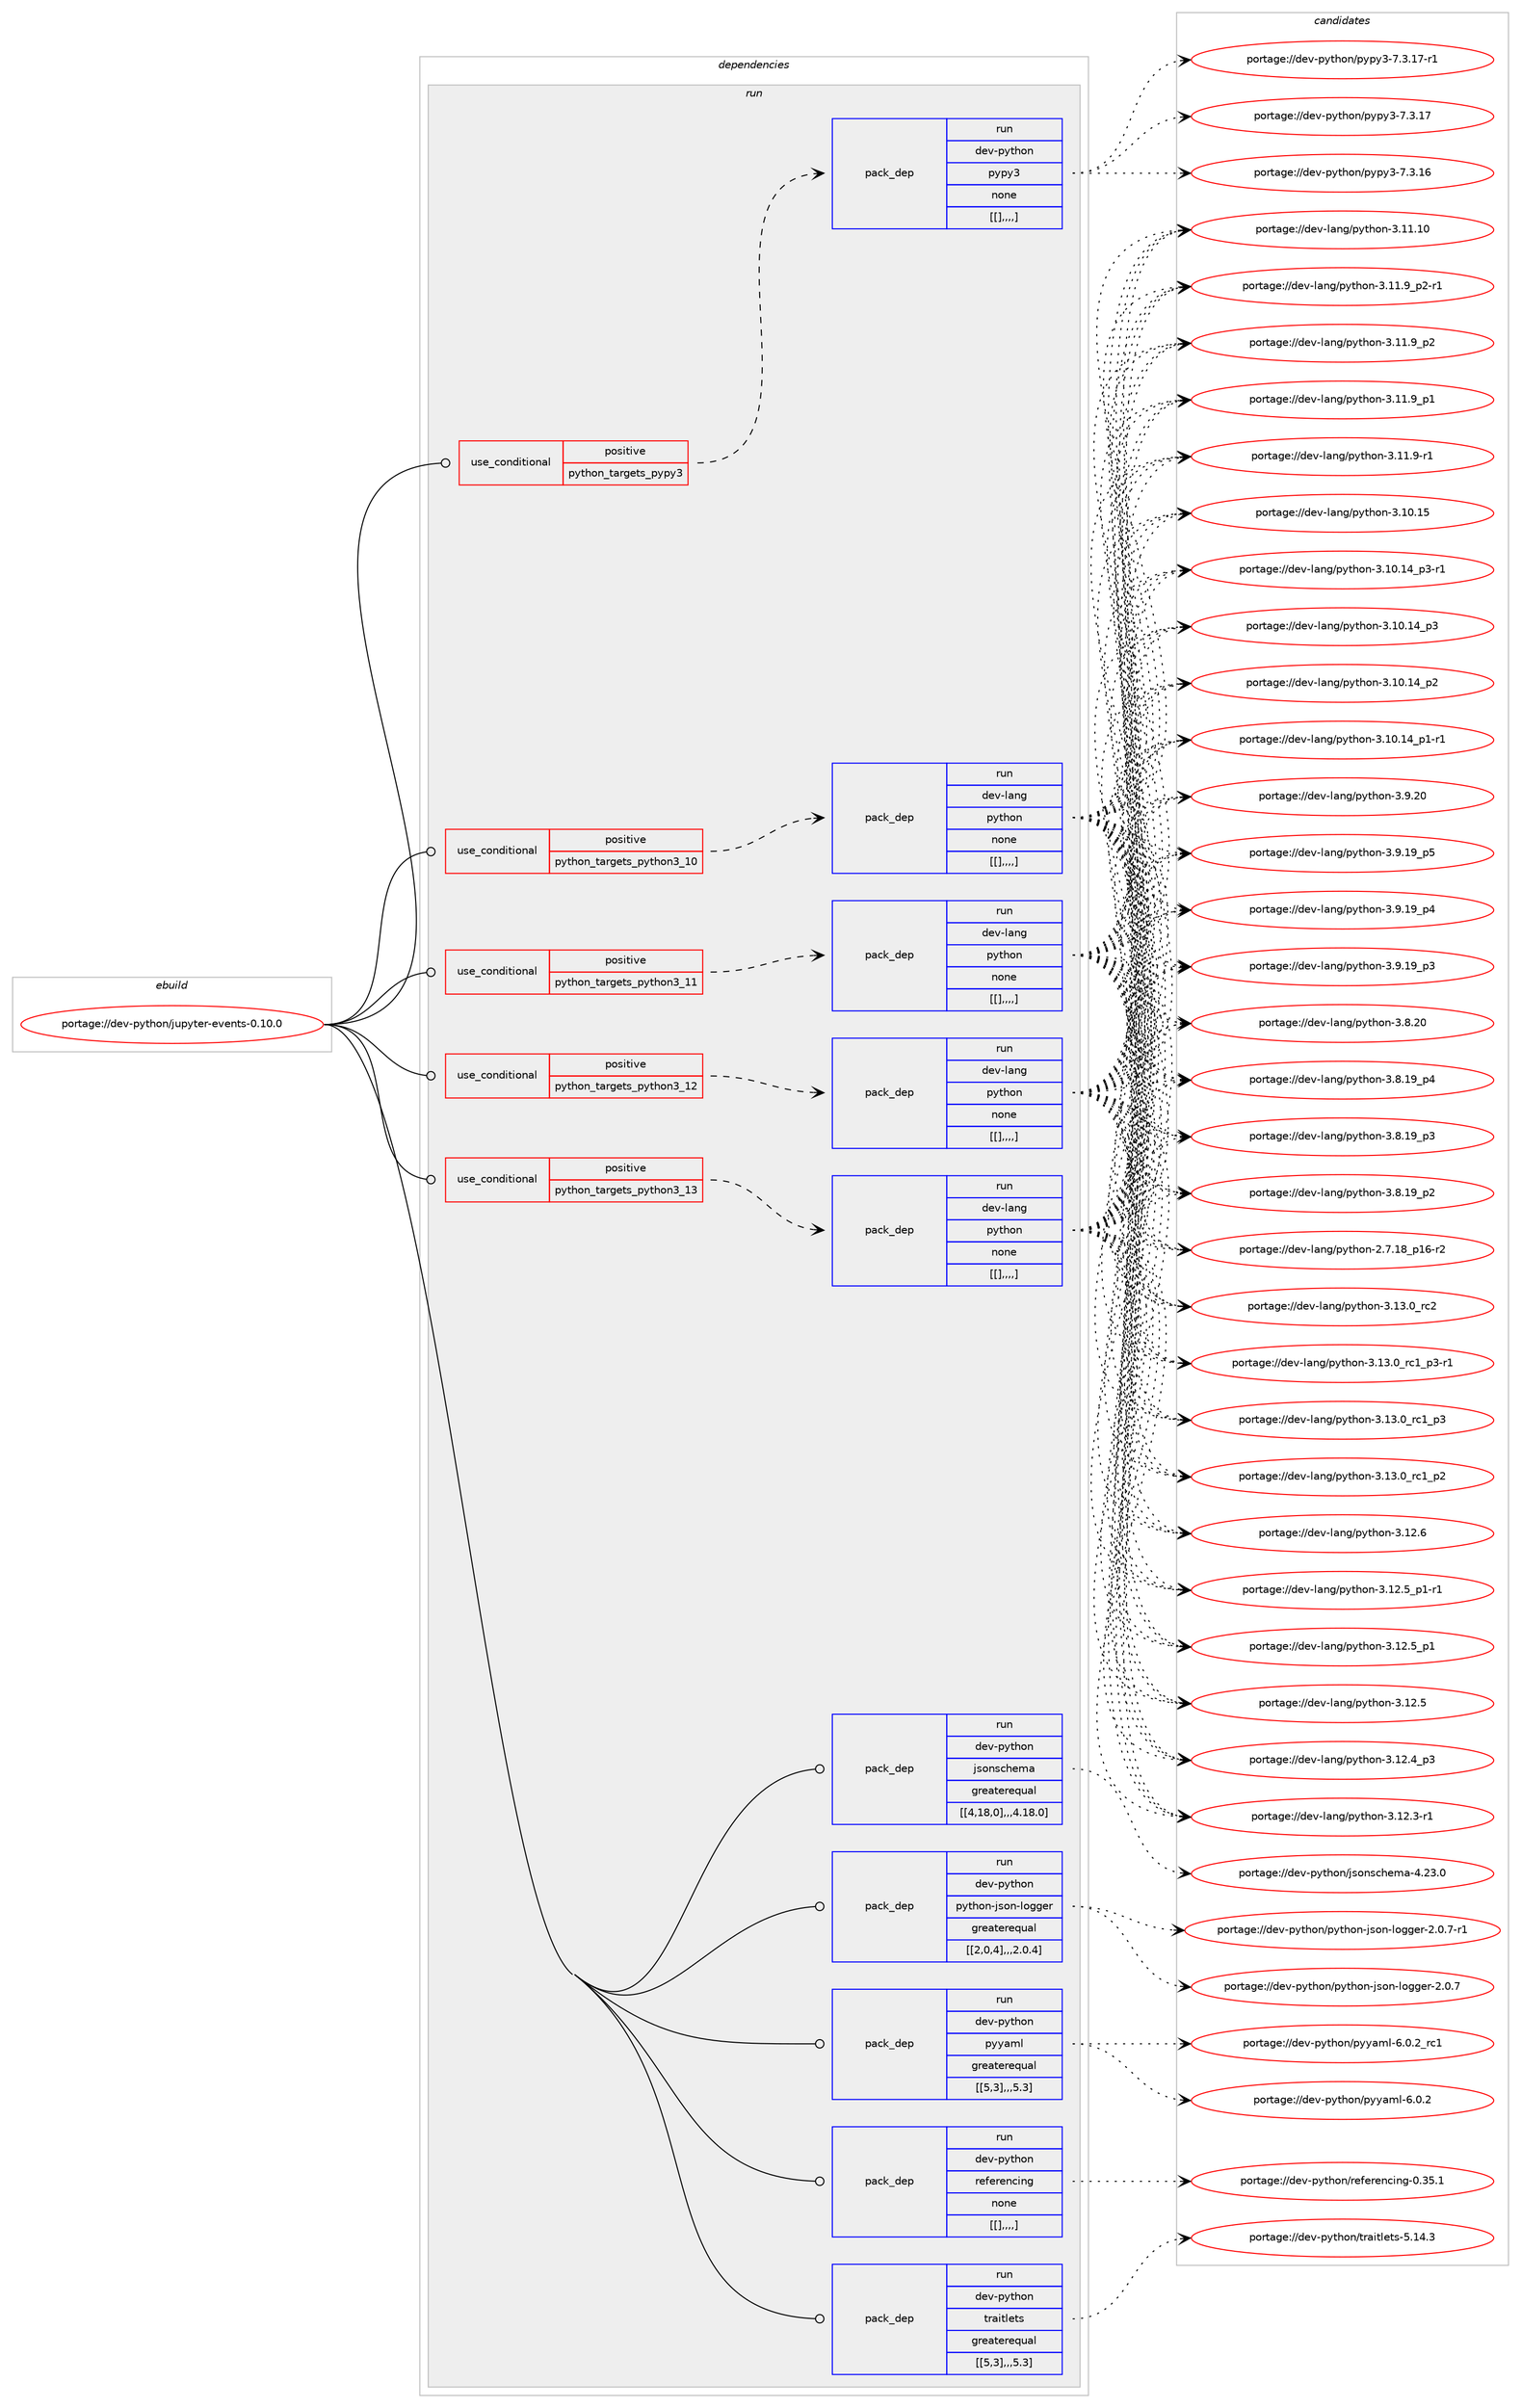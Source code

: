 digraph prolog {

# *************
# Graph options
# *************

newrank=true;
concentrate=true;
compound=true;
graph [rankdir=LR,fontname=Helvetica,fontsize=10,ranksep=1.5];#, ranksep=2.5, nodesep=0.2];
edge  [arrowhead=vee];
node  [fontname=Helvetica,fontsize=10];

# **********
# The ebuild
# **********

subgraph cluster_leftcol {
color=gray;
label=<<i>ebuild</i>>;
id [label="portage://dev-python/jupyter-events-0.10.0", color=red, width=4, href="../dev-python/jupyter-events-0.10.0.svg"];
}

# ****************
# The dependencies
# ****************

subgraph cluster_midcol {
color=gray;
label=<<i>dependencies</i>>;
subgraph cluster_compile {
fillcolor="#eeeeee";
style=filled;
label=<<i>compile</i>>;
}
subgraph cluster_compileandrun {
fillcolor="#eeeeee";
style=filled;
label=<<i>compile and run</i>>;
}
subgraph cluster_run {
fillcolor="#eeeeee";
style=filled;
label=<<i>run</i>>;
subgraph cond34602 {
dependency150243 [label=<<TABLE BORDER="0" CELLBORDER="1" CELLSPACING="0" CELLPADDING="4"><TR><TD ROWSPAN="3" CELLPADDING="10">use_conditional</TD></TR><TR><TD>positive</TD></TR><TR><TD>python_targets_pypy3</TD></TR></TABLE>>, shape=none, color=red];
subgraph pack114423 {
dependency150244 [label=<<TABLE BORDER="0" CELLBORDER="1" CELLSPACING="0" CELLPADDING="4" WIDTH="220"><TR><TD ROWSPAN="6" CELLPADDING="30">pack_dep</TD></TR><TR><TD WIDTH="110">run</TD></TR><TR><TD>dev-python</TD></TR><TR><TD>pypy3</TD></TR><TR><TD>none</TD></TR><TR><TD>[[],,,,]</TD></TR></TABLE>>, shape=none, color=blue];
}
dependency150243:e -> dependency150244:w [weight=20,style="dashed",arrowhead="vee"];
}
id:e -> dependency150243:w [weight=20,style="solid",arrowhead="odot"];
subgraph cond34603 {
dependency150245 [label=<<TABLE BORDER="0" CELLBORDER="1" CELLSPACING="0" CELLPADDING="4"><TR><TD ROWSPAN="3" CELLPADDING="10">use_conditional</TD></TR><TR><TD>positive</TD></TR><TR><TD>python_targets_python3_10</TD></TR></TABLE>>, shape=none, color=red];
subgraph pack114424 {
dependency150246 [label=<<TABLE BORDER="0" CELLBORDER="1" CELLSPACING="0" CELLPADDING="4" WIDTH="220"><TR><TD ROWSPAN="6" CELLPADDING="30">pack_dep</TD></TR><TR><TD WIDTH="110">run</TD></TR><TR><TD>dev-lang</TD></TR><TR><TD>python</TD></TR><TR><TD>none</TD></TR><TR><TD>[[],,,,]</TD></TR></TABLE>>, shape=none, color=blue];
}
dependency150245:e -> dependency150246:w [weight=20,style="dashed",arrowhead="vee"];
}
id:e -> dependency150245:w [weight=20,style="solid",arrowhead="odot"];
subgraph cond34604 {
dependency150247 [label=<<TABLE BORDER="0" CELLBORDER="1" CELLSPACING="0" CELLPADDING="4"><TR><TD ROWSPAN="3" CELLPADDING="10">use_conditional</TD></TR><TR><TD>positive</TD></TR><TR><TD>python_targets_python3_11</TD></TR></TABLE>>, shape=none, color=red];
subgraph pack114425 {
dependency150248 [label=<<TABLE BORDER="0" CELLBORDER="1" CELLSPACING="0" CELLPADDING="4" WIDTH="220"><TR><TD ROWSPAN="6" CELLPADDING="30">pack_dep</TD></TR><TR><TD WIDTH="110">run</TD></TR><TR><TD>dev-lang</TD></TR><TR><TD>python</TD></TR><TR><TD>none</TD></TR><TR><TD>[[],,,,]</TD></TR></TABLE>>, shape=none, color=blue];
}
dependency150247:e -> dependency150248:w [weight=20,style="dashed",arrowhead="vee"];
}
id:e -> dependency150247:w [weight=20,style="solid",arrowhead="odot"];
subgraph cond34605 {
dependency150249 [label=<<TABLE BORDER="0" CELLBORDER="1" CELLSPACING="0" CELLPADDING="4"><TR><TD ROWSPAN="3" CELLPADDING="10">use_conditional</TD></TR><TR><TD>positive</TD></TR><TR><TD>python_targets_python3_12</TD></TR></TABLE>>, shape=none, color=red];
subgraph pack114426 {
dependency150250 [label=<<TABLE BORDER="0" CELLBORDER="1" CELLSPACING="0" CELLPADDING="4" WIDTH="220"><TR><TD ROWSPAN="6" CELLPADDING="30">pack_dep</TD></TR><TR><TD WIDTH="110">run</TD></TR><TR><TD>dev-lang</TD></TR><TR><TD>python</TD></TR><TR><TD>none</TD></TR><TR><TD>[[],,,,]</TD></TR></TABLE>>, shape=none, color=blue];
}
dependency150249:e -> dependency150250:w [weight=20,style="dashed",arrowhead="vee"];
}
id:e -> dependency150249:w [weight=20,style="solid",arrowhead="odot"];
subgraph cond34606 {
dependency150251 [label=<<TABLE BORDER="0" CELLBORDER="1" CELLSPACING="0" CELLPADDING="4"><TR><TD ROWSPAN="3" CELLPADDING="10">use_conditional</TD></TR><TR><TD>positive</TD></TR><TR><TD>python_targets_python3_13</TD></TR></TABLE>>, shape=none, color=red];
subgraph pack114427 {
dependency150252 [label=<<TABLE BORDER="0" CELLBORDER="1" CELLSPACING="0" CELLPADDING="4" WIDTH="220"><TR><TD ROWSPAN="6" CELLPADDING="30">pack_dep</TD></TR><TR><TD WIDTH="110">run</TD></TR><TR><TD>dev-lang</TD></TR><TR><TD>python</TD></TR><TR><TD>none</TD></TR><TR><TD>[[],,,,]</TD></TR></TABLE>>, shape=none, color=blue];
}
dependency150251:e -> dependency150252:w [weight=20,style="dashed",arrowhead="vee"];
}
id:e -> dependency150251:w [weight=20,style="solid",arrowhead="odot"];
subgraph pack114428 {
dependency150253 [label=<<TABLE BORDER="0" CELLBORDER="1" CELLSPACING="0" CELLPADDING="4" WIDTH="220"><TR><TD ROWSPAN="6" CELLPADDING="30">pack_dep</TD></TR><TR><TD WIDTH="110">run</TD></TR><TR><TD>dev-python</TD></TR><TR><TD>jsonschema</TD></TR><TR><TD>greaterequal</TD></TR><TR><TD>[[4,18,0],,,4.18.0]</TD></TR></TABLE>>, shape=none, color=blue];
}
id:e -> dependency150253:w [weight=20,style="solid",arrowhead="odot"];
subgraph pack114429 {
dependency150254 [label=<<TABLE BORDER="0" CELLBORDER="1" CELLSPACING="0" CELLPADDING="4" WIDTH="220"><TR><TD ROWSPAN="6" CELLPADDING="30">pack_dep</TD></TR><TR><TD WIDTH="110">run</TD></TR><TR><TD>dev-python</TD></TR><TR><TD>python-json-logger</TD></TR><TR><TD>greaterequal</TD></TR><TR><TD>[[2,0,4],,,2.0.4]</TD></TR></TABLE>>, shape=none, color=blue];
}
id:e -> dependency150254:w [weight=20,style="solid",arrowhead="odot"];
subgraph pack114430 {
dependency150255 [label=<<TABLE BORDER="0" CELLBORDER="1" CELLSPACING="0" CELLPADDING="4" WIDTH="220"><TR><TD ROWSPAN="6" CELLPADDING="30">pack_dep</TD></TR><TR><TD WIDTH="110">run</TD></TR><TR><TD>dev-python</TD></TR><TR><TD>pyyaml</TD></TR><TR><TD>greaterequal</TD></TR><TR><TD>[[5,3],,,5.3]</TD></TR></TABLE>>, shape=none, color=blue];
}
id:e -> dependency150255:w [weight=20,style="solid",arrowhead="odot"];
subgraph pack114431 {
dependency150256 [label=<<TABLE BORDER="0" CELLBORDER="1" CELLSPACING="0" CELLPADDING="4" WIDTH="220"><TR><TD ROWSPAN="6" CELLPADDING="30">pack_dep</TD></TR><TR><TD WIDTH="110">run</TD></TR><TR><TD>dev-python</TD></TR><TR><TD>referencing</TD></TR><TR><TD>none</TD></TR><TR><TD>[[],,,,]</TD></TR></TABLE>>, shape=none, color=blue];
}
id:e -> dependency150256:w [weight=20,style="solid",arrowhead="odot"];
subgraph pack114432 {
dependency150257 [label=<<TABLE BORDER="0" CELLBORDER="1" CELLSPACING="0" CELLPADDING="4" WIDTH="220"><TR><TD ROWSPAN="6" CELLPADDING="30">pack_dep</TD></TR><TR><TD WIDTH="110">run</TD></TR><TR><TD>dev-python</TD></TR><TR><TD>traitlets</TD></TR><TR><TD>greaterequal</TD></TR><TR><TD>[[5,3],,,5.3]</TD></TR></TABLE>>, shape=none, color=blue];
}
id:e -> dependency150257:w [weight=20,style="solid",arrowhead="odot"];
}
}

# **************
# The candidates
# **************

subgraph cluster_choices {
rank=same;
color=gray;
label=<<i>candidates</i>>;

subgraph choice114423 {
color=black;
nodesep=1;
choice100101118451121211161041111104711212111212151455546514649554511449 [label="portage://dev-python/pypy3-7.3.17-r1", color=red, width=4,href="../dev-python/pypy3-7.3.17-r1.svg"];
choice10010111845112121116104111110471121211121215145554651464955 [label="portage://dev-python/pypy3-7.3.17", color=red, width=4,href="../dev-python/pypy3-7.3.17.svg"];
choice10010111845112121116104111110471121211121215145554651464954 [label="portage://dev-python/pypy3-7.3.16", color=red, width=4,href="../dev-python/pypy3-7.3.16.svg"];
dependency150244:e -> choice100101118451121211161041111104711212111212151455546514649554511449:w [style=dotted,weight="100"];
dependency150244:e -> choice10010111845112121116104111110471121211121215145554651464955:w [style=dotted,weight="100"];
dependency150244:e -> choice10010111845112121116104111110471121211121215145554651464954:w [style=dotted,weight="100"];
}
subgraph choice114424 {
color=black;
nodesep=1;
choice10010111845108971101034711212111610411111045514649514648951149950 [label="portage://dev-lang/python-3.13.0_rc2", color=red, width=4,href="../dev-lang/python-3.13.0_rc2.svg"];
choice1001011184510897110103471121211161041111104551464951464895114994995112514511449 [label="portage://dev-lang/python-3.13.0_rc1_p3-r1", color=red, width=4,href="../dev-lang/python-3.13.0_rc1_p3-r1.svg"];
choice100101118451089711010347112121116104111110455146495146489511499499511251 [label="portage://dev-lang/python-3.13.0_rc1_p3", color=red, width=4,href="../dev-lang/python-3.13.0_rc1_p3.svg"];
choice100101118451089711010347112121116104111110455146495146489511499499511250 [label="portage://dev-lang/python-3.13.0_rc1_p2", color=red, width=4,href="../dev-lang/python-3.13.0_rc1_p2.svg"];
choice10010111845108971101034711212111610411111045514649504654 [label="portage://dev-lang/python-3.12.6", color=red, width=4,href="../dev-lang/python-3.12.6.svg"];
choice1001011184510897110103471121211161041111104551464950465395112494511449 [label="portage://dev-lang/python-3.12.5_p1-r1", color=red, width=4,href="../dev-lang/python-3.12.5_p1-r1.svg"];
choice100101118451089711010347112121116104111110455146495046539511249 [label="portage://dev-lang/python-3.12.5_p1", color=red, width=4,href="../dev-lang/python-3.12.5_p1.svg"];
choice10010111845108971101034711212111610411111045514649504653 [label="portage://dev-lang/python-3.12.5", color=red, width=4,href="../dev-lang/python-3.12.5.svg"];
choice100101118451089711010347112121116104111110455146495046529511251 [label="portage://dev-lang/python-3.12.4_p3", color=red, width=4,href="../dev-lang/python-3.12.4_p3.svg"];
choice100101118451089711010347112121116104111110455146495046514511449 [label="portage://dev-lang/python-3.12.3-r1", color=red, width=4,href="../dev-lang/python-3.12.3-r1.svg"];
choice1001011184510897110103471121211161041111104551464949464948 [label="portage://dev-lang/python-3.11.10", color=red, width=4,href="../dev-lang/python-3.11.10.svg"];
choice1001011184510897110103471121211161041111104551464949465795112504511449 [label="portage://dev-lang/python-3.11.9_p2-r1", color=red, width=4,href="../dev-lang/python-3.11.9_p2-r1.svg"];
choice100101118451089711010347112121116104111110455146494946579511250 [label="portage://dev-lang/python-3.11.9_p2", color=red, width=4,href="../dev-lang/python-3.11.9_p2.svg"];
choice100101118451089711010347112121116104111110455146494946579511249 [label="portage://dev-lang/python-3.11.9_p1", color=red, width=4,href="../dev-lang/python-3.11.9_p1.svg"];
choice100101118451089711010347112121116104111110455146494946574511449 [label="portage://dev-lang/python-3.11.9-r1", color=red, width=4,href="../dev-lang/python-3.11.9-r1.svg"];
choice1001011184510897110103471121211161041111104551464948464953 [label="portage://dev-lang/python-3.10.15", color=red, width=4,href="../dev-lang/python-3.10.15.svg"];
choice100101118451089711010347112121116104111110455146494846495295112514511449 [label="portage://dev-lang/python-3.10.14_p3-r1", color=red, width=4,href="../dev-lang/python-3.10.14_p3-r1.svg"];
choice10010111845108971101034711212111610411111045514649484649529511251 [label="portage://dev-lang/python-3.10.14_p3", color=red, width=4,href="../dev-lang/python-3.10.14_p3.svg"];
choice10010111845108971101034711212111610411111045514649484649529511250 [label="portage://dev-lang/python-3.10.14_p2", color=red, width=4,href="../dev-lang/python-3.10.14_p2.svg"];
choice100101118451089711010347112121116104111110455146494846495295112494511449 [label="portage://dev-lang/python-3.10.14_p1-r1", color=red, width=4,href="../dev-lang/python-3.10.14_p1-r1.svg"];
choice10010111845108971101034711212111610411111045514657465048 [label="portage://dev-lang/python-3.9.20", color=red, width=4,href="../dev-lang/python-3.9.20.svg"];
choice100101118451089711010347112121116104111110455146574649579511253 [label="portage://dev-lang/python-3.9.19_p5", color=red, width=4,href="../dev-lang/python-3.9.19_p5.svg"];
choice100101118451089711010347112121116104111110455146574649579511252 [label="portage://dev-lang/python-3.9.19_p4", color=red, width=4,href="../dev-lang/python-3.9.19_p4.svg"];
choice100101118451089711010347112121116104111110455146574649579511251 [label="portage://dev-lang/python-3.9.19_p3", color=red, width=4,href="../dev-lang/python-3.9.19_p3.svg"];
choice10010111845108971101034711212111610411111045514656465048 [label="portage://dev-lang/python-3.8.20", color=red, width=4,href="../dev-lang/python-3.8.20.svg"];
choice100101118451089711010347112121116104111110455146564649579511252 [label="portage://dev-lang/python-3.8.19_p4", color=red, width=4,href="../dev-lang/python-3.8.19_p4.svg"];
choice100101118451089711010347112121116104111110455146564649579511251 [label="portage://dev-lang/python-3.8.19_p3", color=red, width=4,href="../dev-lang/python-3.8.19_p3.svg"];
choice100101118451089711010347112121116104111110455146564649579511250 [label="portage://dev-lang/python-3.8.19_p2", color=red, width=4,href="../dev-lang/python-3.8.19_p2.svg"];
choice100101118451089711010347112121116104111110455046554649569511249544511450 [label="portage://dev-lang/python-2.7.18_p16-r2", color=red, width=4,href="../dev-lang/python-2.7.18_p16-r2.svg"];
dependency150246:e -> choice10010111845108971101034711212111610411111045514649514648951149950:w [style=dotted,weight="100"];
dependency150246:e -> choice1001011184510897110103471121211161041111104551464951464895114994995112514511449:w [style=dotted,weight="100"];
dependency150246:e -> choice100101118451089711010347112121116104111110455146495146489511499499511251:w [style=dotted,weight="100"];
dependency150246:e -> choice100101118451089711010347112121116104111110455146495146489511499499511250:w [style=dotted,weight="100"];
dependency150246:e -> choice10010111845108971101034711212111610411111045514649504654:w [style=dotted,weight="100"];
dependency150246:e -> choice1001011184510897110103471121211161041111104551464950465395112494511449:w [style=dotted,weight="100"];
dependency150246:e -> choice100101118451089711010347112121116104111110455146495046539511249:w [style=dotted,weight="100"];
dependency150246:e -> choice10010111845108971101034711212111610411111045514649504653:w [style=dotted,weight="100"];
dependency150246:e -> choice100101118451089711010347112121116104111110455146495046529511251:w [style=dotted,weight="100"];
dependency150246:e -> choice100101118451089711010347112121116104111110455146495046514511449:w [style=dotted,weight="100"];
dependency150246:e -> choice1001011184510897110103471121211161041111104551464949464948:w [style=dotted,weight="100"];
dependency150246:e -> choice1001011184510897110103471121211161041111104551464949465795112504511449:w [style=dotted,weight="100"];
dependency150246:e -> choice100101118451089711010347112121116104111110455146494946579511250:w [style=dotted,weight="100"];
dependency150246:e -> choice100101118451089711010347112121116104111110455146494946579511249:w [style=dotted,weight="100"];
dependency150246:e -> choice100101118451089711010347112121116104111110455146494946574511449:w [style=dotted,weight="100"];
dependency150246:e -> choice1001011184510897110103471121211161041111104551464948464953:w [style=dotted,weight="100"];
dependency150246:e -> choice100101118451089711010347112121116104111110455146494846495295112514511449:w [style=dotted,weight="100"];
dependency150246:e -> choice10010111845108971101034711212111610411111045514649484649529511251:w [style=dotted,weight="100"];
dependency150246:e -> choice10010111845108971101034711212111610411111045514649484649529511250:w [style=dotted,weight="100"];
dependency150246:e -> choice100101118451089711010347112121116104111110455146494846495295112494511449:w [style=dotted,weight="100"];
dependency150246:e -> choice10010111845108971101034711212111610411111045514657465048:w [style=dotted,weight="100"];
dependency150246:e -> choice100101118451089711010347112121116104111110455146574649579511253:w [style=dotted,weight="100"];
dependency150246:e -> choice100101118451089711010347112121116104111110455146574649579511252:w [style=dotted,weight="100"];
dependency150246:e -> choice100101118451089711010347112121116104111110455146574649579511251:w [style=dotted,weight="100"];
dependency150246:e -> choice10010111845108971101034711212111610411111045514656465048:w [style=dotted,weight="100"];
dependency150246:e -> choice100101118451089711010347112121116104111110455146564649579511252:w [style=dotted,weight="100"];
dependency150246:e -> choice100101118451089711010347112121116104111110455146564649579511251:w [style=dotted,weight="100"];
dependency150246:e -> choice100101118451089711010347112121116104111110455146564649579511250:w [style=dotted,weight="100"];
dependency150246:e -> choice100101118451089711010347112121116104111110455046554649569511249544511450:w [style=dotted,weight="100"];
}
subgraph choice114425 {
color=black;
nodesep=1;
choice10010111845108971101034711212111610411111045514649514648951149950 [label="portage://dev-lang/python-3.13.0_rc2", color=red, width=4,href="../dev-lang/python-3.13.0_rc2.svg"];
choice1001011184510897110103471121211161041111104551464951464895114994995112514511449 [label="portage://dev-lang/python-3.13.0_rc1_p3-r1", color=red, width=4,href="../dev-lang/python-3.13.0_rc1_p3-r1.svg"];
choice100101118451089711010347112121116104111110455146495146489511499499511251 [label="portage://dev-lang/python-3.13.0_rc1_p3", color=red, width=4,href="../dev-lang/python-3.13.0_rc1_p3.svg"];
choice100101118451089711010347112121116104111110455146495146489511499499511250 [label="portage://dev-lang/python-3.13.0_rc1_p2", color=red, width=4,href="../dev-lang/python-3.13.0_rc1_p2.svg"];
choice10010111845108971101034711212111610411111045514649504654 [label="portage://dev-lang/python-3.12.6", color=red, width=4,href="../dev-lang/python-3.12.6.svg"];
choice1001011184510897110103471121211161041111104551464950465395112494511449 [label="portage://dev-lang/python-3.12.5_p1-r1", color=red, width=4,href="../dev-lang/python-3.12.5_p1-r1.svg"];
choice100101118451089711010347112121116104111110455146495046539511249 [label="portage://dev-lang/python-3.12.5_p1", color=red, width=4,href="../dev-lang/python-3.12.5_p1.svg"];
choice10010111845108971101034711212111610411111045514649504653 [label="portage://dev-lang/python-3.12.5", color=red, width=4,href="../dev-lang/python-3.12.5.svg"];
choice100101118451089711010347112121116104111110455146495046529511251 [label="portage://dev-lang/python-3.12.4_p3", color=red, width=4,href="../dev-lang/python-3.12.4_p3.svg"];
choice100101118451089711010347112121116104111110455146495046514511449 [label="portage://dev-lang/python-3.12.3-r1", color=red, width=4,href="../dev-lang/python-3.12.3-r1.svg"];
choice1001011184510897110103471121211161041111104551464949464948 [label="portage://dev-lang/python-3.11.10", color=red, width=4,href="../dev-lang/python-3.11.10.svg"];
choice1001011184510897110103471121211161041111104551464949465795112504511449 [label="portage://dev-lang/python-3.11.9_p2-r1", color=red, width=4,href="../dev-lang/python-3.11.9_p2-r1.svg"];
choice100101118451089711010347112121116104111110455146494946579511250 [label="portage://dev-lang/python-3.11.9_p2", color=red, width=4,href="../dev-lang/python-3.11.9_p2.svg"];
choice100101118451089711010347112121116104111110455146494946579511249 [label="portage://dev-lang/python-3.11.9_p1", color=red, width=4,href="../dev-lang/python-3.11.9_p1.svg"];
choice100101118451089711010347112121116104111110455146494946574511449 [label="portage://dev-lang/python-3.11.9-r1", color=red, width=4,href="../dev-lang/python-3.11.9-r1.svg"];
choice1001011184510897110103471121211161041111104551464948464953 [label="portage://dev-lang/python-3.10.15", color=red, width=4,href="../dev-lang/python-3.10.15.svg"];
choice100101118451089711010347112121116104111110455146494846495295112514511449 [label="portage://dev-lang/python-3.10.14_p3-r1", color=red, width=4,href="../dev-lang/python-3.10.14_p3-r1.svg"];
choice10010111845108971101034711212111610411111045514649484649529511251 [label="portage://dev-lang/python-3.10.14_p3", color=red, width=4,href="../dev-lang/python-3.10.14_p3.svg"];
choice10010111845108971101034711212111610411111045514649484649529511250 [label="portage://dev-lang/python-3.10.14_p2", color=red, width=4,href="../dev-lang/python-3.10.14_p2.svg"];
choice100101118451089711010347112121116104111110455146494846495295112494511449 [label="portage://dev-lang/python-3.10.14_p1-r1", color=red, width=4,href="../dev-lang/python-3.10.14_p1-r1.svg"];
choice10010111845108971101034711212111610411111045514657465048 [label="portage://dev-lang/python-3.9.20", color=red, width=4,href="../dev-lang/python-3.9.20.svg"];
choice100101118451089711010347112121116104111110455146574649579511253 [label="portage://dev-lang/python-3.9.19_p5", color=red, width=4,href="../dev-lang/python-3.9.19_p5.svg"];
choice100101118451089711010347112121116104111110455146574649579511252 [label="portage://dev-lang/python-3.9.19_p4", color=red, width=4,href="../dev-lang/python-3.9.19_p4.svg"];
choice100101118451089711010347112121116104111110455146574649579511251 [label="portage://dev-lang/python-3.9.19_p3", color=red, width=4,href="../dev-lang/python-3.9.19_p3.svg"];
choice10010111845108971101034711212111610411111045514656465048 [label="portage://dev-lang/python-3.8.20", color=red, width=4,href="../dev-lang/python-3.8.20.svg"];
choice100101118451089711010347112121116104111110455146564649579511252 [label="portage://dev-lang/python-3.8.19_p4", color=red, width=4,href="../dev-lang/python-3.8.19_p4.svg"];
choice100101118451089711010347112121116104111110455146564649579511251 [label="portage://dev-lang/python-3.8.19_p3", color=red, width=4,href="../dev-lang/python-3.8.19_p3.svg"];
choice100101118451089711010347112121116104111110455146564649579511250 [label="portage://dev-lang/python-3.8.19_p2", color=red, width=4,href="../dev-lang/python-3.8.19_p2.svg"];
choice100101118451089711010347112121116104111110455046554649569511249544511450 [label="portage://dev-lang/python-2.7.18_p16-r2", color=red, width=4,href="../dev-lang/python-2.7.18_p16-r2.svg"];
dependency150248:e -> choice10010111845108971101034711212111610411111045514649514648951149950:w [style=dotted,weight="100"];
dependency150248:e -> choice1001011184510897110103471121211161041111104551464951464895114994995112514511449:w [style=dotted,weight="100"];
dependency150248:e -> choice100101118451089711010347112121116104111110455146495146489511499499511251:w [style=dotted,weight="100"];
dependency150248:e -> choice100101118451089711010347112121116104111110455146495146489511499499511250:w [style=dotted,weight="100"];
dependency150248:e -> choice10010111845108971101034711212111610411111045514649504654:w [style=dotted,weight="100"];
dependency150248:e -> choice1001011184510897110103471121211161041111104551464950465395112494511449:w [style=dotted,weight="100"];
dependency150248:e -> choice100101118451089711010347112121116104111110455146495046539511249:w [style=dotted,weight="100"];
dependency150248:e -> choice10010111845108971101034711212111610411111045514649504653:w [style=dotted,weight="100"];
dependency150248:e -> choice100101118451089711010347112121116104111110455146495046529511251:w [style=dotted,weight="100"];
dependency150248:e -> choice100101118451089711010347112121116104111110455146495046514511449:w [style=dotted,weight="100"];
dependency150248:e -> choice1001011184510897110103471121211161041111104551464949464948:w [style=dotted,weight="100"];
dependency150248:e -> choice1001011184510897110103471121211161041111104551464949465795112504511449:w [style=dotted,weight="100"];
dependency150248:e -> choice100101118451089711010347112121116104111110455146494946579511250:w [style=dotted,weight="100"];
dependency150248:e -> choice100101118451089711010347112121116104111110455146494946579511249:w [style=dotted,weight="100"];
dependency150248:e -> choice100101118451089711010347112121116104111110455146494946574511449:w [style=dotted,weight="100"];
dependency150248:e -> choice1001011184510897110103471121211161041111104551464948464953:w [style=dotted,weight="100"];
dependency150248:e -> choice100101118451089711010347112121116104111110455146494846495295112514511449:w [style=dotted,weight="100"];
dependency150248:e -> choice10010111845108971101034711212111610411111045514649484649529511251:w [style=dotted,weight="100"];
dependency150248:e -> choice10010111845108971101034711212111610411111045514649484649529511250:w [style=dotted,weight="100"];
dependency150248:e -> choice100101118451089711010347112121116104111110455146494846495295112494511449:w [style=dotted,weight="100"];
dependency150248:e -> choice10010111845108971101034711212111610411111045514657465048:w [style=dotted,weight="100"];
dependency150248:e -> choice100101118451089711010347112121116104111110455146574649579511253:w [style=dotted,weight="100"];
dependency150248:e -> choice100101118451089711010347112121116104111110455146574649579511252:w [style=dotted,weight="100"];
dependency150248:e -> choice100101118451089711010347112121116104111110455146574649579511251:w [style=dotted,weight="100"];
dependency150248:e -> choice10010111845108971101034711212111610411111045514656465048:w [style=dotted,weight="100"];
dependency150248:e -> choice100101118451089711010347112121116104111110455146564649579511252:w [style=dotted,weight="100"];
dependency150248:e -> choice100101118451089711010347112121116104111110455146564649579511251:w [style=dotted,weight="100"];
dependency150248:e -> choice100101118451089711010347112121116104111110455146564649579511250:w [style=dotted,weight="100"];
dependency150248:e -> choice100101118451089711010347112121116104111110455046554649569511249544511450:w [style=dotted,weight="100"];
}
subgraph choice114426 {
color=black;
nodesep=1;
choice10010111845108971101034711212111610411111045514649514648951149950 [label="portage://dev-lang/python-3.13.0_rc2", color=red, width=4,href="../dev-lang/python-3.13.0_rc2.svg"];
choice1001011184510897110103471121211161041111104551464951464895114994995112514511449 [label="portage://dev-lang/python-3.13.0_rc1_p3-r1", color=red, width=4,href="../dev-lang/python-3.13.0_rc1_p3-r1.svg"];
choice100101118451089711010347112121116104111110455146495146489511499499511251 [label="portage://dev-lang/python-3.13.0_rc1_p3", color=red, width=4,href="../dev-lang/python-3.13.0_rc1_p3.svg"];
choice100101118451089711010347112121116104111110455146495146489511499499511250 [label="portage://dev-lang/python-3.13.0_rc1_p2", color=red, width=4,href="../dev-lang/python-3.13.0_rc1_p2.svg"];
choice10010111845108971101034711212111610411111045514649504654 [label="portage://dev-lang/python-3.12.6", color=red, width=4,href="../dev-lang/python-3.12.6.svg"];
choice1001011184510897110103471121211161041111104551464950465395112494511449 [label="portage://dev-lang/python-3.12.5_p1-r1", color=red, width=4,href="../dev-lang/python-3.12.5_p1-r1.svg"];
choice100101118451089711010347112121116104111110455146495046539511249 [label="portage://dev-lang/python-3.12.5_p1", color=red, width=4,href="../dev-lang/python-3.12.5_p1.svg"];
choice10010111845108971101034711212111610411111045514649504653 [label="portage://dev-lang/python-3.12.5", color=red, width=4,href="../dev-lang/python-3.12.5.svg"];
choice100101118451089711010347112121116104111110455146495046529511251 [label="portage://dev-lang/python-3.12.4_p3", color=red, width=4,href="../dev-lang/python-3.12.4_p3.svg"];
choice100101118451089711010347112121116104111110455146495046514511449 [label="portage://dev-lang/python-3.12.3-r1", color=red, width=4,href="../dev-lang/python-3.12.3-r1.svg"];
choice1001011184510897110103471121211161041111104551464949464948 [label="portage://dev-lang/python-3.11.10", color=red, width=4,href="../dev-lang/python-3.11.10.svg"];
choice1001011184510897110103471121211161041111104551464949465795112504511449 [label="portage://dev-lang/python-3.11.9_p2-r1", color=red, width=4,href="../dev-lang/python-3.11.9_p2-r1.svg"];
choice100101118451089711010347112121116104111110455146494946579511250 [label="portage://dev-lang/python-3.11.9_p2", color=red, width=4,href="../dev-lang/python-3.11.9_p2.svg"];
choice100101118451089711010347112121116104111110455146494946579511249 [label="portage://dev-lang/python-3.11.9_p1", color=red, width=4,href="../dev-lang/python-3.11.9_p1.svg"];
choice100101118451089711010347112121116104111110455146494946574511449 [label="portage://dev-lang/python-3.11.9-r1", color=red, width=4,href="../dev-lang/python-3.11.9-r1.svg"];
choice1001011184510897110103471121211161041111104551464948464953 [label="portage://dev-lang/python-3.10.15", color=red, width=4,href="../dev-lang/python-3.10.15.svg"];
choice100101118451089711010347112121116104111110455146494846495295112514511449 [label="portage://dev-lang/python-3.10.14_p3-r1", color=red, width=4,href="../dev-lang/python-3.10.14_p3-r1.svg"];
choice10010111845108971101034711212111610411111045514649484649529511251 [label="portage://dev-lang/python-3.10.14_p3", color=red, width=4,href="../dev-lang/python-3.10.14_p3.svg"];
choice10010111845108971101034711212111610411111045514649484649529511250 [label="portage://dev-lang/python-3.10.14_p2", color=red, width=4,href="../dev-lang/python-3.10.14_p2.svg"];
choice100101118451089711010347112121116104111110455146494846495295112494511449 [label="portage://dev-lang/python-3.10.14_p1-r1", color=red, width=4,href="../dev-lang/python-3.10.14_p1-r1.svg"];
choice10010111845108971101034711212111610411111045514657465048 [label="portage://dev-lang/python-3.9.20", color=red, width=4,href="../dev-lang/python-3.9.20.svg"];
choice100101118451089711010347112121116104111110455146574649579511253 [label="portage://dev-lang/python-3.9.19_p5", color=red, width=4,href="../dev-lang/python-3.9.19_p5.svg"];
choice100101118451089711010347112121116104111110455146574649579511252 [label="portage://dev-lang/python-3.9.19_p4", color=red, width=4,href="../dev-lang/python-3.9.19_p4.svg"];
choice100101118451089711010347112121116104111110455146574649579511251 [label="portage://dev-lang/python-3.9.19_p3", color=red, width=4,href="../dev-lang/python-3.9.19_p3.svg"];
choice10010111845108971101034711212111610411111045514656465048 [label="portage://dev-lang/python-3.8.20", color=red, width=4,href="../dev-lang/python-3.8.20.svg"];
choice100101118451089711010347112121116104111110455146564649579511252 [label="portage://dev-lang/python-3.8.19_p4", color=red, width=4,href="../dev-lang/python-3.8.19_p4.svg"];
choice100101118451089711010347112121116104111110455146564649579511251 [label="portage://dev-lang/python-3.8.19_p3", color=red, width=4,href="../dev-lang/python-3.8.19_p3.svg"];
choice100101118451089711010347112121116104111110455146564649579511250 [label="portage://dev-lang/python-3.8.19_p2", color=red, width=4,href="../dev-lang/python-3.8.19_p2.svg"];
choice100101118451089711010347112121116104111110455046554649569511249544511450 [label="portage://dev-lang/python-2.7.18_p16-r2", color=red, width=4,href="../dev-lang/python-2.7.18_p16-r2.svg"];
dependency150250:e -> choice10010111845108971101034711212111610411111045514649514648951149950:w [style=dotted,weight="100"];
dependency150250:e -> choice1001011184510897110103471121211161041111104551464951464895114994995112514511449:w [style=dotted,weight="100"];
dependency150250:e -> choice100101118451089711010347112121116104111110455146495146489511499499511251:w [style=dotted,weight="100"];
dependency150250:e -> choice100101118451089711010347112121116104111110455146495146489511499499511250:w [style=dotted,weight="100"];
dependency150250:e -> choice10010111845108971101034711212111610411111045514649504654:w [style=dotted,weight="100"];
dependency150250:e -> choice1001011184510897110103471121211161041111104551464950465395112494511449:w [style=dotted,weight="100"];
dependency150250:e -> choice100101118451089711010347112121116104111110455146495046539511249:w [style=dotted,weight="100"];
dependency150250:e -> choice10010111845108971101034711212111610411111045514649504653:w [style=dotted,weight="100"];
dependency150250:e -> choice100101118451089711010347112121116104111110455146495046529511251:w [style=dotted,weight="100"];
dependency150250:e -> choice100101118451089711010347112121116104111110455146495046514511449:w [style=dotted,weight="100"];
dependency150250:e -> choice1001011184510897110103471121211161041111104551464949464948:w [style=dotted,weight="100"];
dependency150250:e -> choice1001011184510897110103471121211161041111104551464949465795112504511449:w [style=dotted,weight="100"];
dependency150250:e -> choice100101118451089711010347112121116104111110455146494946579511250:w [style=dotted,weight="100"];
dependency150250:e -> choice100101118451089711010347112121116104111110455146494946579511249:w [style=dotted,weight="100"];
dependency150250:e -> choice100101118451089711010347112121116104111110455146494946574511449:w [style=dotted,weight="100"];
dependency150250:e -> choice1001011184510897110103471121211161041111104551464948464953:w [style=dotted,weight="100"];
dependency150250:e -> choice100101118451089711010347112121116104111110455146494846495295112514511449:w [style=dotted,weight="100"];
dependency150250:e -> choice10010111845108971101034711212111610411111045514649484649529511251:w [style=dotted,weight="100"];
dependency150250:e -> choice10010111845108971101034711212111610411111045514649484649529511250:w [style=dotted,weight="100"];
dependency150250:e -> choice100101118451089711010347112121116104111110455146494846495295112494511449:w [style=dotted,weight="100"];
dependency150250:e -> choice10010111845108971101034711212111610411111045514657465048:w [style=dotted,weight="100"];
dependency150250:e -> choice100101118451089711010347112121116104111110455146574649579511253:w [style=dotted,weight="100"];
dependency150250:e -> choice100101118451089711010347112121116104111110455146574649579511252:w [style=dotted,weight="100"];
dependency150250:e -> choice100101118451089711010347112121116104111110455146574649579511251:w [style=dotted,weight="100"];
dependency150250:e -> choice10010111845108971101034711212111610411111045514656465048:w [style=dotted,weight="100"];
dependency150250:e -> choice100101118451089711010347112121116104111110455146564649579511252:w [style=dotted,weight="100"];
dependency150250:e -> choice100101118451089711010347112121116104111110455146564649579511251:w [style=dotted,weight="100"];
dependency150250:e -> choice100101118451089711010347112121116104111110455146564649579511250:w [style=dotted,weight="100"];
dependency150250:e -> choice100101118451089711010347112121116104111110455046554649569511249544511450:w [style=dotted,weight="100"];
}
subgraph choice114427 {
color=black;
nodesep=1;
choice10010111845108971101034711212111610411111045514649514648951149950 [label="portage://dev-lang/python-3.13.0_rc2", color=red, width=4,href="../dev-lang/python-3.13.0_rc2.svg"];
choice1001011184510897110103471121211161041111104551464951464895114994995112514511449 [label="portage://dev-lang/python-3.13.0_rc1_p3-r1", color=red, width=4,href="../dev-lang/python-3.13.0_rc1_p3-r1.svg"];
choice100101118451089711010347112121116104111110455146495146489511499499511251 [label="portage://dev-lang/python-3.13.0_rc1_p3", color=red, width=4,href="../dev-lang/python-3.13.0_rc1_p3.svg"];
choice100101118451089711010347112121116104111110455146495146489511499499511250 [label="portage://dev-lang/python-3.13.0_rc1_p2", color=red, width=4,href="../dev-lang/python-3.13.0_rc1_p2.svg"];
choice10010111845108971101034711212111610411111045514649504654 [label="portage://dev-lang/python-3.12.6", color=red, width=4,href="../dev-lang/python-3.12.6.svg"];
choice1001011184510897110103471121211161041111104551464950465395112494511449 [label="portage://dev-lang/python-3.12.5_p1-r1", color=red, width=4,href="../dev-lang/python-3.12.5_p1-r1.svg"];
choice100101118451089711010347112121116104111110455146495046539511249 [label="portage://dev-lang/python-3.12.5_p1", color=red, width=4,href="../dev-lang/python-3.12.5_p1.svg"];
choice10010111845108971101034711212111610411111045514649504653 [label="portage://dev-lang/python-3.12.5", color=red, width=4,href="../dev-lang/python-3.12.5.svg"];
choice100101118451089711010347112121116104111110455146495046529511251 [label="portage://dev-lang/python-3.12.4_p3", color=red, width=4,href="../dev-lang/python-3.12.4_p3.svg"];
choice100101118451089711010347112121116104111110455146495046514511449 [label="portage://dev-lang/python-3.12.3-r1", color=red, width=4,href="../dev-lang/python-3.12.3-r1.svg"];
choice1001011184510897110103471121211161041111104551464949464948 [label="portage://dev-lang/python-3.11.10", color=red, width=4,href="../dev-lang/python-3.11.10.svg"];
choice1001011184510897110103471121211161041111104551464949465795112504511449 [label="portage://dev-lang/python-3.11.9_p2-r1", color=red, width=4,href="../dev-lang/python-3.11.9_p2-r1.svg"];
choice100101118451089711010347112121116104111110455146494946579511250 [label="portage://dev-lang/python-3.11.9_p2", color=red, width=4,href="../dev-lang/python-3.11.9_p2.svg"];
choice100101118451089711010347112121116104111110455146494946579511249 [label="portage://dev-lang/python-3.11.9_p1", color=red, width=4,href="../dev-lang/python-3.11.9_p1.svg"];
choice100101118451089711010347112121116104111110455146494946574511449 [label="portage://dev-lang/python-3.11.9-r1", color=red, width=4,href="../dev-lang/python-3.11.9-r1.svg"];
choice1001011184510897110103471121211161041111104551464948464953 [label="portage://dev-lang/python-3.10.15", color=red, width=4,href="../dev-lang/python-3.10.15.svg"];
choice100101118451089711010347112121116104111110455146494846495295112514511449 [label="portage://dev-lang/python-3.10.14_p3-r1", color=red, width=4,href="../dev-lang/python-3.10.14_p3-r1.svg"];
choice10010111845108971101034711212111610411111045514649484649529511251 [label="portage://dev-lang/python-3.10.14_p3", color=red, width=4,href="../dev-lang/python-3.10.14_p3.svg"];
choice10010111845108971101034711212111610411111045514649484649529511250 [label="portage://dev-lang/python-3.10.14_p2", color=red, width=4,href="../dev-lang/python-3.10.14_p2.svg"];
choice100101118451089711010347112121116104111110455146494846495295112494511449 [label="portage://dev-lang/python-3.10.14_p1-r1", color=red, width=4,href="../dev-lang/python-3.10.14_p1-r1.svg"];
choice10010111845108971101034711212111610411111045514657465048 [label="portage://dev-lang/python-3.9.20", color=red, width=4,href="../dev-lang/python-3.9.20.svg"];
choice100101118451089711010347112121116104111110455146574649579511253 [label="portage://dev-lang/python-3.9.19_p5", color=red, width=4,href="../dev-lang/python-3.9.19_p5.svg"];
choice100101118451089711010347112121116104111110455146574649579511252 [label="portage://dev-lang/python-3.9.19_p4", color=red, width=4,href="../dev-lang/python-3.9.19_p4.svg"];
choice100101118451089711010347112121116104111110455146574649579511251 [label="portage://dev-lang/python-3.9.19_p3", color=red, width=4,href="../dev-lang/python-3.9.19_p3.svg"];
choice10010111845108971101034711212111610411111045514656465048 [label="portage://dev-lang/python-3.8.20", color=red, width=4,href="../dev-lang/python-3.8.20.svg"];
choice100101118451089711010347112121116104111110455146564649579511252 [label="portage://dev-lang/python-3.8.19_p4", color=red, width=4,href="../dev-lang/python-3.8.19_p4.svg"];
choice100101118451089711010347112121116104111110455146564649579511251 [label="portage://dev-lang/python-3.8.19_p3", color=red, width=4,href="../dev-lang/python-3.8.19_p3.svg"];
choice100101118451089711010347112121116104111110455146564649579511250 [label="portage://dev-lang/python-3.8.19_p2", color=red, width=4,href="../dev-lang/python-3.8.19_p2.svg"];
choice100101118451089711010347112121116104111110455046554649569511249544511450 [label="portage://dev-lang/python-2.7.18_p16-r2", color=red, width=4,href="../dev-lang/python-2.7.18_p16-r2.svg"];
dependency150252:e -> choice10010111845108971101034711212111610411111045514649514648951149950:w [style=dotted,weight="100"];
dependency150252:e -> choice1001011184510897110103471121211161041111104551464951464895114994995112514511449:w [style=dotted,weight="100"];
dependency150252:e -> choice100101118451089711010347112121116104111110455146495146489511499499511251:w [style=dotted,weight="100"];
dependency150252:e -> choice100101118451089711010347112121116104111110455146495146489511499499511250:w [style=dotted,weight="100"];
dependency150252:e -> choice10010111845108971101034711212111610411111045514649504654:w [style=dotted,weight="100"];
dependency150252:e -> choice1001011184510897110103471121211161041111104551464950465395112494511449:w [style=dotted,weight="100"];
dependency150252:e -> choice100101118451089711010347112121116104111110455146495046539511249:w [style=dotted,weight="100"];
dependency150252:e -> choice10010111845108971101034711212111610411111045514649504653:w [style=dotted,weight="100"];
dependency150252:e -> choice100101118451089711010347112121116104111110455146495046529511251:w [style=dotted,weight="100"];
dependency150252:e -> choice100101118451089711010347112121116104111110455146495046514511449:w [style=dotted,weight="100"];
dependency150252:e -> choice1001011184510897110103471121211161041111104551464949464948:w [style=dotted,weight="100"];
dependency150252:e -> choice1001011184510897110103471121211161041111104551464949465795112504511449:w [style=dotted,weight="100"];
dependency150252:e -> choice100101118451089711010347112121116104111110455146494946579511250:w [style=dotted,weight="100"];
dependency150252:e -> choice100101118451089711010347112121116104111110455146494946579511249:w [style=dotted,weight="100"];
dependency150252:e -> choice100101118451089711010347112121116104111110455146494946574511449:w [style=dotted,weight="100"];
dependency150252:e -> choice1001011184510897110103471121211161041111104551464948464953:w [style=dotted,weight="100"];
dependency150252:e -> choice100101118451089711010347112121116104111110455146494846495295112514511449:w [style=dotted,weight="100"];
dependency150252:e -> choice10010111845108971101034711212111610411111045514649484649529511251:w [style=dotted,weight="100"];
dependency150252:e -> choice10010111845108971101034711212111610411111045514649484649529511250:w [style=dotted,weight="100"];
dependency150252:e -> choice100101118451089711010347112121116104111110455146494846495295112494511449:w [style=dotted,weight="100"];
dependency150252:e -> choice10010111845108971101034711212111610411111045514657465048:w [style=dotted,weight="100"];
dependency150252:e -> choice100101118451089711010347112121116104111110455146574649579511253:w [style=dotted,weight="100"];
dependency150252:e -> choice100101118451089711010347112121116104111110455146574649579511252:w [style=dotted,weight="100"];
dependency150252:e -> choice100101118451089711010347112121116104111110455146574649579511251:w [style=dotted,weight="100"];
dependency150252:e -> choice10010111845108971101034711212111610411111045514656465048:w [style=dotted,weight="100"];
dependency150252:e -> choice100101118451089711010347112121116104111110455146564649579511252:w [style=dotted,weight="100"];
dependency150252:e -> choice100101118451089711010347112121116104111110455146564649579511251:w [style=dotted,weight="100"];
dependency150252:e -> choice100101118451089711010347112121116104111110455146564649579511250:w [style=dotted,weight="100"];
dependency150252:e -> choice100101118451089711010347112121116104111110455046554649569511249544511450:w [style=dotted,weight="100"];
}
subgraph choice114428 {
color=black;
nodesep=1;
choice1001011184511212111610411111047106115111110115991041011099745524650514648 [label="portage://dev-python/jsonschema-4.23.0", color=red, width=4,href="../dev-python/jsonschema-4.23.0.svg"];
dependency150253:e -> choice1001011184511212111610411111047106115111110115991041011099745524650514648:w [style=dotted,weight="100"];
}
subgraph choice114429 {
color=black;
nodesep=1;
choice100101118451121211161041111104711212111610411111045106115111110451081111031031011144550464846554511449 [label="portage://dev-python/python-json-logger-2.0.7-r1", color=red, width=4,href="../dev-python/python-json-logger-2.0.7-r1.svg"];
choice10010111845112121116104111110471121211161041111104510611511111045108111103103101114455046484655 [label="portage://dev-python/python-json-logger-2.0.7", color=red, width=4,href="../dev-python/python-json-logger-2.0.7.svg"];
dependency150254:e -> choice100101118451121211161041111104711212111610411111045106115111110451081111031031011144550464846554511449:w [style=dotted,weight="100"];
dependency150254:e -> choice10010111845112121116104111110471121211161041111104510611511111045108111103103101114455046484655:w [style=dotted,weight="100"];
}
subgraph choice114430 {
color=black;
nodesep=1;
choice100101118451121211161041111104711212112197109108455446484650951149949 [label="portage://dev-python/pyyaml-6.0.2_rc1", color=red, width=4,href="../dev-python/pyyaml-6.0.2_rc1.svg"];
choice100101118451121211161041111104711212112197109108455446484650 [label="portage://dev-python/pyyaml-6.0.2", color=red, width=4,href="../dev-python/pyyaml-6.0.2.svg"];
dependency150255:e -> choice100101118451121211161041111104711212112197109108455446484650951149949:w [style=dotted,weight="100"];
dependency150255:e -> choice100101118451121211161041111104711212112197109108455446484650:w [style=dotted,weight="100"];
}
subgraph choice114431 {
color=black;
nodesep=1;
choice10010111845112121116104111110471141011021011141011109910511010345484651534649 [label="portage://dev-python/referencing-0.35.1", color=red, width=4,href="../dev-python/referencing-0.35.1.svg"];
dependency150256:e -> choice10010111845112121116104111110471141011021011141011109910511010345484651534649:w [style=dotted,weight="100"];
}
subgraph choice114432 {
color=black;
nodesep=1;
choice10010111845112121116104111110471161149710511610810111611545534649524651 [label="portage://dev-python/traitlets-5.14.3", color=red, width=4,href="../dev-python/traitlets-5.14.3.svg"];
dependency150257:e -> choice10010111845112121116104111110471161149710511610810111611545534649524651:w [style=dotted,weight="100"];
}
}

}
